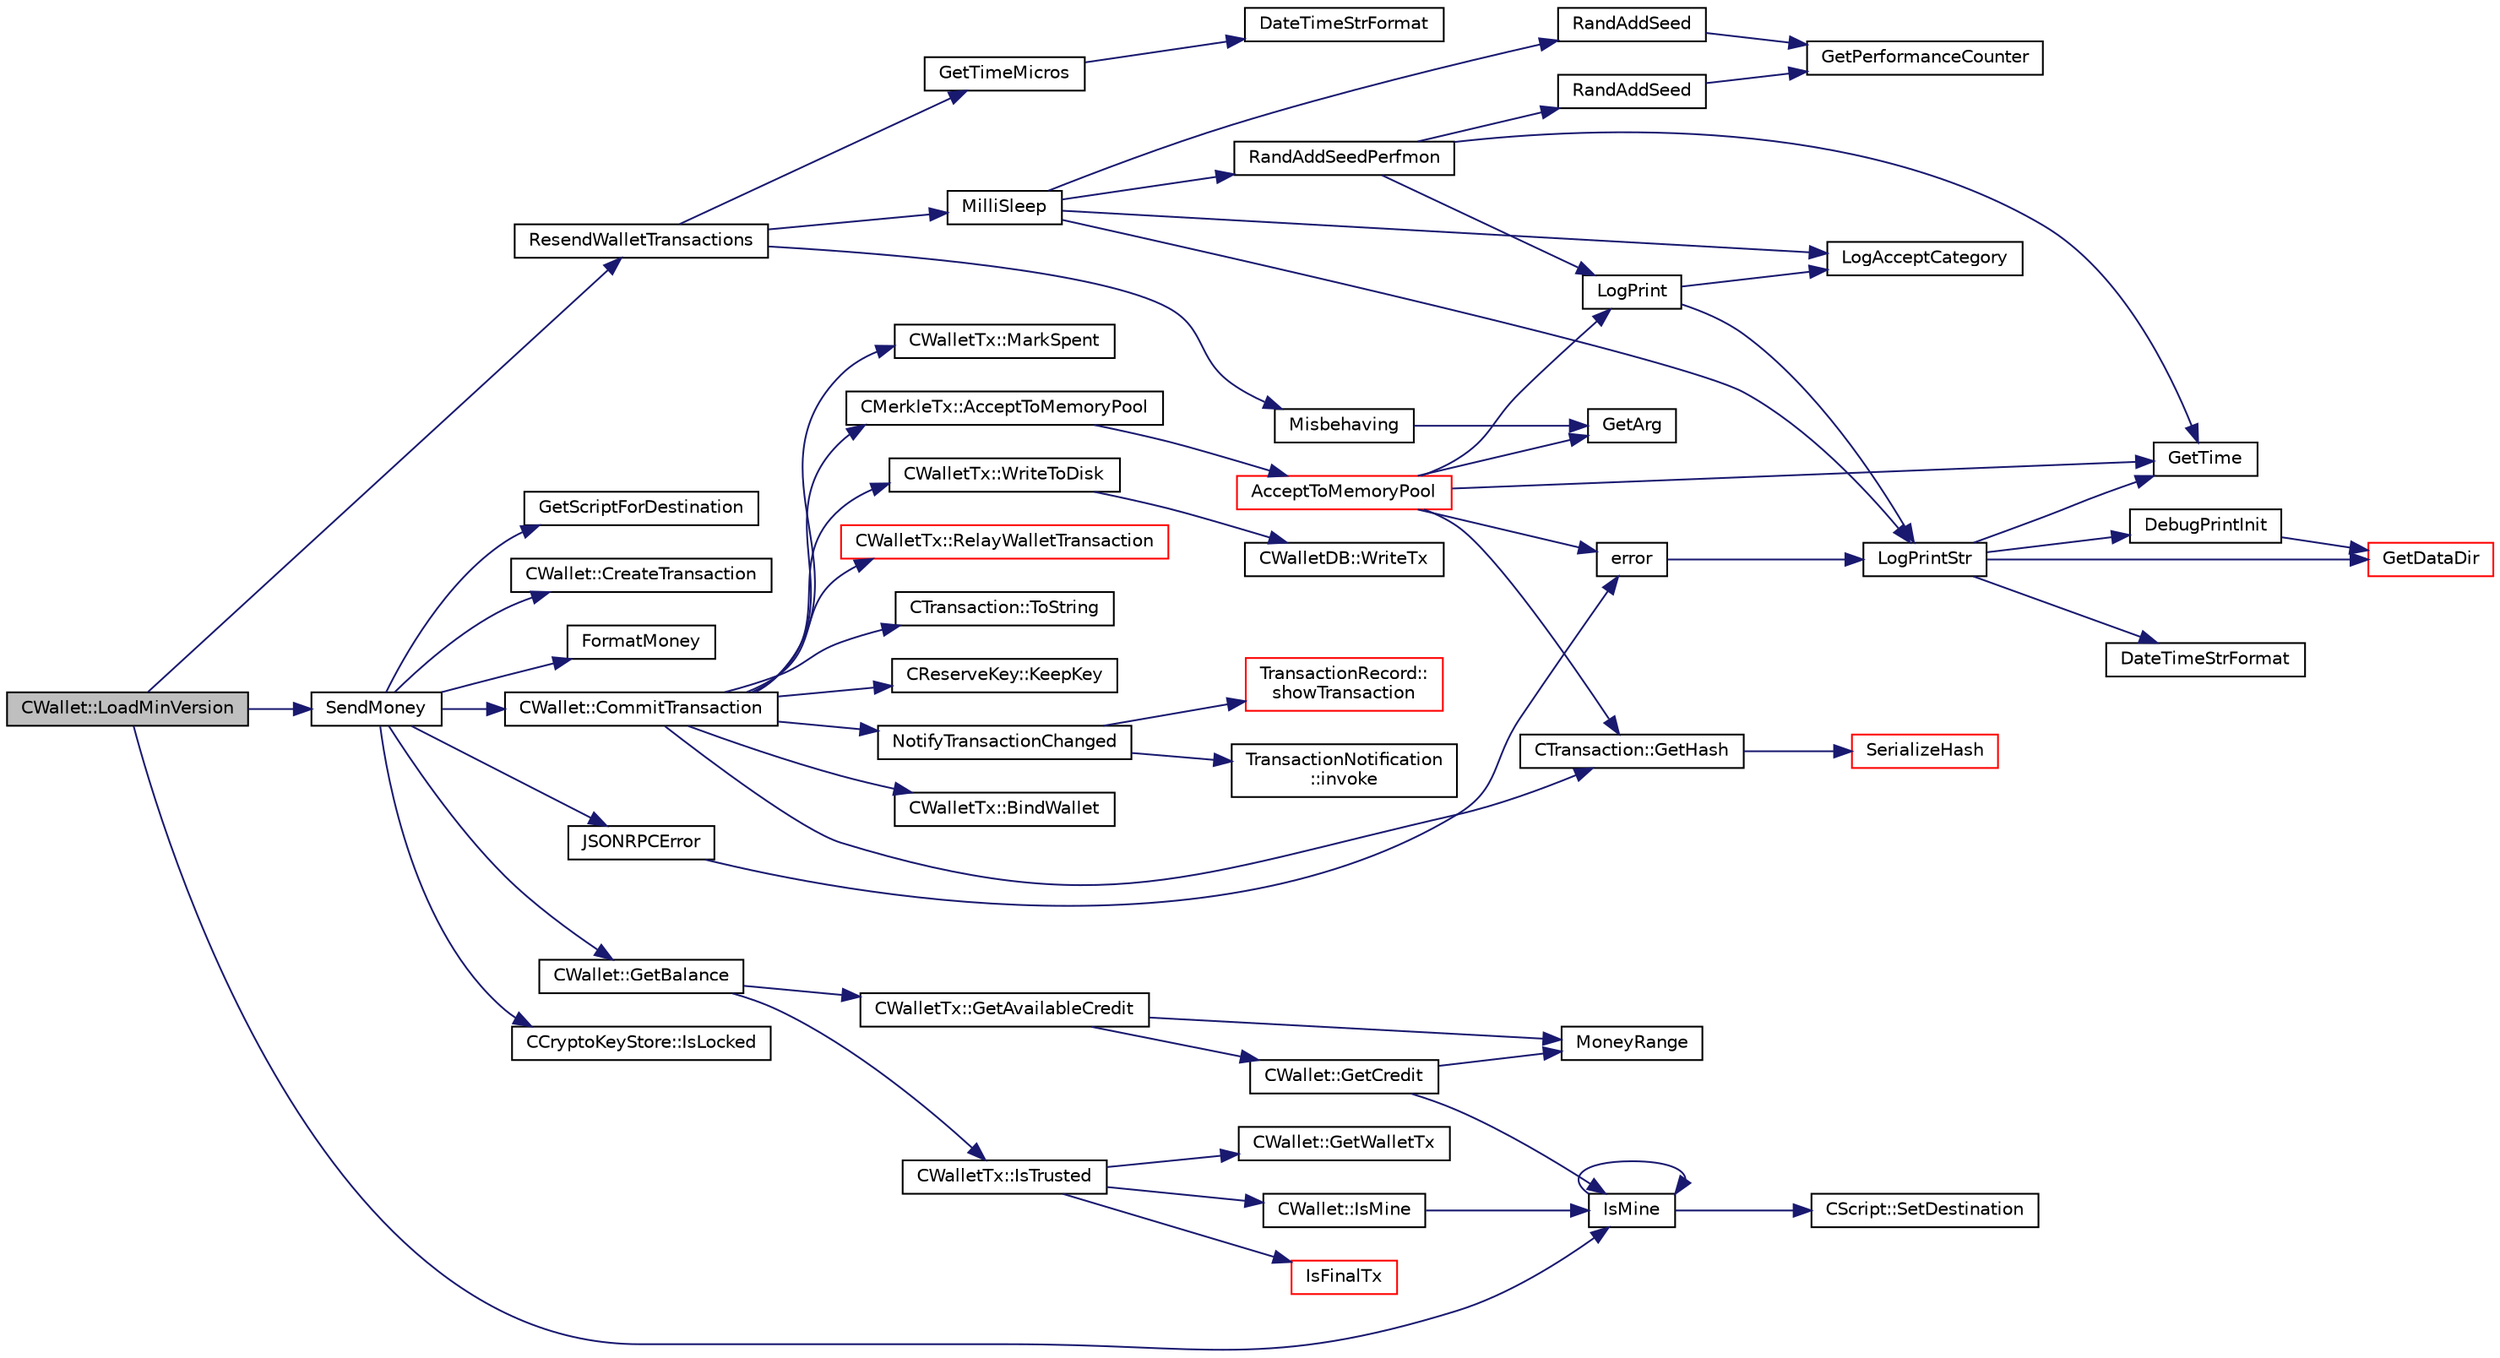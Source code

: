 digraph "CWallet::LoadMinVersion"
{
  edge [fontname="Helvetica",fontsize="10",labelfontname="Helvetica",labelfontsize="10"];
  node [fontname="Helvetica",fontsize="10",shape=record];
  rankdir="LR";
  Node2377 [label="CWallet::LoadMinVersion",height=0.2,width=0.4,color="black", fillcolor="grey75", style="filled", fontcolor="black"];
  Node2377 -> Node2378 [color="midnightblue",fontsize="10",style="solid",fontname="Helvetica"];
  Node2378 [label="ResendWalletTransactions",height=0.2,width=0.4,color="black", fillcolor="white", style="filled",URL="$df/d0a/main_8cpp.html#ac15123f662a13528a4ef95ddbd952bee",tooltip="Ask wallets to resend their transactions. "];
  Node2378 -> Node2379 [color="midnightblue",fontsize="10",style="solid",fontname="Helvetica"];
  Node2379 [label="MilliSleep",height=0.2,width=0.4,color="black", fillcolor="white", style="filled",URL="$d8/d3c/util_8h.html#ac635182d3e845eda4af4fa5ab31609da"];
  Node2379 -> Node2380 [color="midnightblue",fontsize="10",style="solid",fontname="Helvetica"];
  Node2380 [label="RandAddSeed",height=0.2,width=0.4,color="black", fillcolor="white", style="filled",URL="$d8/d3c/util_8h.html#ab699fbdf803610a4e2060fd87787f7e0"];
  Node2380 -> Node2381 [color="midnightblue",fontsize="10",style="solid",fontname="Helvetica"];
  Node2381 [label="GetPerformanceCounter",height=0.2,width=0.4,color="black", fillcolor="white", style="filled",URL="$d8/d3c/util_8h.html#acd4d9988b9bb3f31fddf72a34b2bc37f"];
  Node2379 -> Node2382 [color="midnightblue",fontsize="10",style="solid",fontname="Helvetica"];
  Node2382 [label="RandAddSeedPerfmon",height=0.2,width=0.4,color="black", fillcolor="white", style="filled",URL="$d8/d3c/util_8h.html#a786af12a87491f8dc24351d93b9833b6"];
  Node2382 -> Node2383 [color="midnightblue",fontsize="10",style="solid",fontname="Helvetica"];
  Node2383 [label="RandAddSeed",height=0.2,width=0.4,color="black", fillcolor="white", style="filled",URL="$df/d2d/util_8cpp.html#ab699fbdf803610a4e2060fd87787f7e0"];
  Node2383 -> Node2381 [color="midnightblue",fontsize="10",style="solid",fontname="Helvetica"];
  Node2382 -> Node2384 [color="midnightblue",fontsize="10",style="solid",fontname="Helvetica"];
  Node2384 [label="GetTime",height=0.2,width=0.4,color="black", fillcolor="white", style="filled",URL="$df/d2d/util_8cpp.html#a46fac5fba8ba905b5f9acb364f5d8c6f"];
  Node2382 -> Node2385 [color="midnightblue",fontsize="10",style="solid",fontname="Helvetica"];
  Node2385 [label="LogPrint",height=0.2,width=0.4,color="black", fillcolor="white", style="filled",URL="$d8/d3c/util_8h.html#aab1f837a2366f424bdc996fdf6352171"];
  Node2385 -> Node2386 [color="midnightblue",fontsize="10",style="solid",fontname="Helvetica"];
  Node2386 [label="LogAcceptCategory",height=0.2,width=0.4,color="black", fillcolor="white", style="filled",URL="$d8/d3c/util_8h.html#a343d2a13efe00125f78d25dafb0a8d98"];
  Node2385 -> Node2387 [color="midnightblue",fontsize="10",style="solid",fontname="Helvetica"];
  Node2387 [label="LogPrintStr",height=0.2,width=0.4,color="black", fillcolor="white", style="filled",URL="$d8/d3c/util_8h.html#afd4c3002b2797c0560adddb6af3ca1da"];
  Node2387 -> Node2388 [color="midnightblue",fontsize="10",style="solid",fontname="Helvetica"];
  Node2388 [label="DebugPrintInit",height=0.2,width=0.4,color="black", fillcolor="white", style="filled",URL="$df/d2d/util_8cpp.html#a751ff5f21d880737811136b5e0bcea12"];
  Node2388 -> Node2389 [color="midnightblue",fontsize="10",style="solid",fontname="Helvetica"];
  Node2389 [label="GetDataDir",height=0.2,width=0.4,color="red", fillcolor="white", style="filled",URL="$df/d2d/util_8cpp.html#ab83866a054745d4b30a3948a1b44beba"];
  Node2387 -> Node2389 [color="midnightblue",fontsize="10",style="solid",fontname="Helvetica"];
  Node2387 -> Node2394 [color="midnightblue",fontsize="10",style="solid",fontname="Helvetica"];
  Node2394 [label="DateTimeStrFormat",height=0.2,width=0.4,color="black", fillcolor="white", style="filled",URL="$df/d2d/util_8cpp.html#a749bc6776c8ec72d7c5e4dea56aee415"];
  Node2387 -> Node2384 [color="midnightblue",fontsize="10",style="solid",fontname="Helvetica"];
  Node2379 -> Node2386 [color="midnightblue",fontsize="10",style="solid",fontname="Helvetica"];
  Node2379 -> Node2387 [color="midnightblue",fontsize="10",style="solid",fontname="Helvetica"];
  Node2378 -> Node2395 [color="midnightblue",fontsize="10",style="solid",fontname="Helvetica"];
  Node2395 [label="GetTimeMicros",height=0.2,width=0.4,color="black", fillcolor="white", style="filled",URL="$d8/d3c/util_8h.html#a0c5a06b50cd805b1923552114494c029"];
  Node2395 -> Node2396 [color="midnightblue",fontsize="10",style="solid",fontname="Helvetica"];
  Node2396 [label="DateTimeStrFormat",height=0.2,width=0.4,color="black", fillcolor="white", style="filled",URL="$d8/d3c/util_8h.html#a749bc6776c8ec72d7c5e4dea56aee415"];
  Node2378 -> Node2397 [color="midnightblue",fontsize="10",style="solid",fontname="Helvetica"];
  Node2397 [label="Misbehaving",height=0.2,width=0.4,color="black", fillcolor="white", style="filled",URL="$df/d0a/main_8cpp.html#a387fdffa0ff52dde6b7d1c2991a9bdac",tooltip="Increase a node&#39;s misbehavior score. "];
  Node2397 -> Node2398 [color="midnightblue",fontsize="10",style="solid",fontname="Helvetica"];
  Node2398 [label="GetArg",height=0.2,width=0.4,color="black", fillcolor="white", style="filled",URL="$df/d2d/util_8cpp.html#a24f685720bf40370e5bd2a192ad50cd8",tooltip="Return string argument or default value. "];
  Node2377 -> Node2399 [color="midnightblue",fontsize="10",style="solid",fontname="Helvetica"];
  Node2399 [label="SendMoney",height=0.2,width=0.4,color="black", fillcolor="white", style="filled",URL="$d5/d6b/rpcstashedsend_8cpp.html#a49669702f73a24c1d1dc5a08d7c0785f"];
  Node2399 -> Node2400 [color="midnightblue",fontsize="10",style="solid",fontname="Helvetica"];
  Node2400 [label="JSONRPCError",height=0.2,width=0.4,color="black", fillcolor="white", style="filled",URL="$d2/d30/rpcprotocol_8cpp.html#a17b1bb111ab339efc951929834766039"];
  Node2400 -> Node2401 [color="midnightblue",fontsize="10",style="solid",fontname="Helvetica"];
  Node2401 [label="error",height=0.2,width=0.4,color="black", fillcolor="white", style="filled",URL="$d8/d3c/util_8h.html#af8985880cf4ef26df0a5aa2ffcb76662"];
  Node2401 -> Node2387 [color="midnightblue",fontsize="10",style="solid",fontname="Helvetica"];
  Node2399 -> Node2402 [color="midnightblue",fontsize="10",style="solid",fontname="Helvetica"];
  Node2402 [label="CWallet::GetBalance",height=0.2,width=0.4,color="black", fillcolor="white", style="filled",URL="$d2/de5/class_c_wallet.html#aa6522c2833bc0a84d216cf102b51ba05"];
  Node2402 -> Node2403 [color="midnightblue",fontsize="10",style="solid",fontname="Helvetica"];
  Node2403 [label="CWalletTx::IsTrusted",height=0.2,width=0.4,color="black", fillcolor="white", style="filled",URL="$d6/d53/class_c_wallet_tx.html#a71efb0d5b5def8ae00a1d74b8741bfcb"];
  Node2403 -> Node2404 [color="midnightblue",fontsize="10",style="solid",fontname="Helvetica"];
  Node2404 [label="IsFinalTx",height=0.2,width=0.4,color="red", fillcolor="white", style="filled",URL="$df/d0a/main_8cpp.html#adc332cd7ac94e639bb4239618341be19"];
  Node2403 -> Node2407 [color="midnightblue",fontsize="10",style="solid",fontname="Helvetica"];
  Node2407 [label="CWallet::GetWalletTx",height=0.2,width=0.4,color="black", fillcolor="white", style="filled",URL="$d2/de5/class_c_wallet.html#ac496716bb889a5934fa27398aeb2330a"];
  Node2403 -> Node2408 [color="midnightblue",fontsize="10",style="solid",fontname="Helvetica"];
  Node2408 [label="CWallet::IsMine",height=0.2,width=0.4,color="black", fillcolor="white", style="filled",URL="$d2/de5/class_c_wallet.html#a4eada57edc1c443564b8cc9b853d955c"];
  Node2408 -> Node2409 [color="midnightblue",fontsize="10",style="solid",fontname="Helvetica"];
  Node2409 [label="IsMine",height=0.2,width=0.4,color="black", fillcolor="white", style="filled",URL="$dd/d0f/script_8cpp.html#adc59cf67d903c1ba1ef225561b85bfce"];
  Node2409 -> Node2410 [color="midnightblue",fontsize="10",style="solid",fontname="Helvetica"];
  Node2410 [label="CScript::SetDestination",height=0.2,width=0.4,color="black", fillcolor="white", style="filled",URL="$d9/d4b/class_c_script.html#ad1b5a9077241aa06116040c4f1b7c31e"];
  Node2409 -> Node2409 [color="midnightblue",fontsize="10",style="solid",fontname="Helvetica"];
  Node2402 -> Node2411 [color="midnightblue",fontsize="10",style="solid",fontname="Helvetica"];
  Node2411 [label="CWalletTx::GetAvailableCredit",height=0.2,width=0.4,color="black", fillcolor="white", style="filled",URL="$d6/d53/class_c_wallet_tx.html#af3c82ba365c720dd3d929b86bf432ef6"];
  Node2411 -> Node2412 [color="midnightblue",fontsize="10",style="solid",fontname="Helvetica"];
  Node2412 [label="CWallet::GetCredit",height=0.2,width=0.4,color="black", fillcolor="white", style="filled",URL="$d2/de5/class_c_wallet.html#aa60b69c7d4ea6063ed83b13d7c6fe695"];
  Node2412 -> Node2413 [color="midnightblue",fontsize="10",style="solid",fontname="Helvetica"];
  Node2413 [label="MoneyRange",height=0.2,width=0.4,color="black", fillcolor="white", style="filled",URL="$dd/d2f/amount_8h.html#a12db56a9a1c931941f0943ecbb278aae"];
  Node2412 -> Node2409 [color="midnightblue",fontsize="10",style="solid",fontname="Helvetica"];
  Node2411 -> Node2413 [color="midnightblue",fontsize="10",style="solid",fontname="Helvetica"];
  Node2399 -> Node2414 [color="midnightblue",fontsize="10",style="solid",fontname="Helvetica"];
  Node2414 [label="CCryptoKeyStore::IsLocked",height=0.2,width=0.4,color="black", fillcolor="white", style="filled",URL="$db/dad/class_c_crypto_key_store.html#a52919fa284a3aa10f1b4bd6018b6dbee"];
  Node2399 -> Node2415 [color="midnightblue",fontsize="10",style="solid",fontname="Helvetica"];
  Node2415 [label="GetScriptForDestination",height=0.2,width=0.4,color="black", fillcolor="white", style="filled",URL="$dd/d0f/script_8cpp.html#ae40f28d3b46c21033f6ee1f1200d0321"];
  Node2399 -> Node2416 [color="midnightblue",fontsize="10",style="solid",fontname="Helvetica"];
  Node2416 [label="CWallet::CreateTransaction",height=0.2,width=0.4,color="black", fillcolor="white", style="filled",URL="$d2/de5/class_c_wallet.html#ad4f28aa4693c0d77a902b3b18de73d32"];
  Node2399 -> Node2417 [color="midnightblue",fontsize="10",style="solid",fontname="Helvetica"];
  Node2417 [label="FormatMoney",height=0.2,width=0.4,color="black", fillcolor="white", style="filled",URL="$df/d2d/util_8cpp.html#a3293aaba439017a99a494cbf39fb5681"];
  Node2399 -> Node2418 [color="midnightblue",fontsize="10",style="solid",fontname="Helvetica"];
  Node2418 [label="CWallet::CommitTransaction",height=0.2,width=0.4,color="black", fillcolor="white", style="filled",URL="$d2/de5/class_c_wallet.html#aa13fbeaebd271f910a54cc5b82d73fde"];
  Node2418 -> Node2419 [color="midnightblue",fontsize="10",style="solid",fontname="Helvetica"];
  Node2419 [label="CTransaction::ToString",height=0.2,width=0.4,color="black", fillcolor="white", style="filled",URL="$df/d43/class_c_transaction.html#a80370923c3ac828de68919295d5d0659"];
  Node2418 -> Node2420 [color="midnightblue",fontsize="10",style="solid",fontname="Helvetica"];
  Node2420 [label="CReserveKey::KeepKey",height=0.2,width=0.4,color="black", fillcolor="white", style="filled",URL="$d3/d65/class_c_reserve_key.html#a493d06f41ca9571f2a42c8581a3952d8"];
  Node2418 -> Node2421 [color="midnightblue",fontsize="10",style="solid",fontname="Helvetica"];
  Node2421 [label="CWalletTx::BindWallet",height=0.2,width=0.4,color="black", fillcolor="white", style="filled",URL="$d6/d53/class_c_wallet_tx.html#ab0ee7347584bff886dc24b9f63ff023c"];
  Node2418 -> Node2422 [color="midnightblue",fontsize="10",style="solid",fontname="Helvetica"];
  Node2422 [label="CWalletTx::MarkSpent",height=0.2,width=0.4,color="black", fillcolor="white", style="filled",URL="$d6/d53/class_c_wallet_tx.html#af2fc13459e324ad2b3f7c9914d86e7c8"];
  Node2418 -> Node2423 [color="midnightblue",fontsize="10",style="solid",fontname="Helvetica"];
  Node2423 [label="CWalletTx::WriteToDisk",height=0.2,width=0.4,color="black", fillcolor="white", style="filled",URL="$d6/d53/class_c_wallet_tx.html#ada0e71d717dd360faf047de54eef4942"];
  Node2423 -> Node2424 [color="midnightblue",fontsize="10",style="solid",fontname="Helvetica"];
  Node2424 [label="CWalletDB::WriteTx",height=0.2,width=0.4,color="black", fillcolor="white", style="filled",URL="$d4/d90/class_c_wallet_d_b.html#a76d2ca02898221ab66df5d5f7491164e"];
  Node2418 -> Node2425 [color="midnightblue",fontsize="10",style="solid",fontname="Helvetica"];
  Node2425 [label="NotifyTransactionChanged",height=0.2,width=0.4,color="black", fillcolor="white", style="filled",URL="$d7/d6a/transactiontablemodel_8cpp.html#a07e9dfe08b758569cb80c2558979c164"];
  Node2425 -> Node2426 [color="midnightblue",fontsize="10",style="solid",fontname="Helvetica"];
  Node2426 [label="TransactionRecord::\lshowTransaction",height=0.2,width=0.4,color="red", fillcolor="white", style="filled",URL="$d1/da7/class_transaction_record.html#a5ad1d1af4bec5b15a624b7a451e8cdbf",tooltip="Decompose CWallet transaction to model transaction records. "];
  Node2425 -> Node2548 [color="midnightblue",fontsize="10",style="solid",fontname="Helvetica"];
  Node2548 [label="TransactionNotification\l::invoke",height=0.2,width=0.4,color="black", fillcolor="white", style="filled",URL="$d6/d80/struct_transaction_notification.html#a6351a5b93f908a2df2e854e08178edb3"];
  Node2418 -> Node2454 [color="midnightblue",fontsize="10",style="solid",fontname="Helvetica"];
  Node2454 [label="CTransaction::GetHash",height=0.2,width=0.4,color="black", fillcolor="white", style="filled",URL="$df/d43/class_c_transaction.html#a0b46d80e82ca324e82c2ce3fc1492bfa"];
  Node2454 -> Node2455 [color="midnightblue",fontsize="10",style="solid",fontname="Helvetica"];
  Node2455 [label="SerializeHash",height=0.2,width=0.4,color="red", fillcolor="white", style="filled",URL="$db/dfb/hash_8h.html#a6de694e43f17c62025c6883965b65e63"];
  Node2418 -> Node2549 [color="midnightblue",fontsize="10",style="solid",fontname="Helvetica"];
  Node2549 [label="CMerkleTx::AcceptToMemoryPool",height=0.2,width=0.4,color="black", fillcolor="white", style="filled",URL="$d1/dff/class_c_merkle_tx.html#a61126e811a53b941b3efdf5a4e83db90"];
  Node2549 -> Node2550 [color="midnightblue",fontsize="10",style="solid",fontname="Helvetica"];
  Node2550 [label="AcceptToMemoryPool",height=0.2,width=0.4,color="red", fillcolor="white", style="filled",URL="$df/d0a/main_8cpp.html#a07799013ae532c6cb1ec11b02f096990",tooltip="(try to) add transaction to memory pool "];
  Node2550 -> Node2401 [color="midnightblue",fontsize="10",style="solid",fontname="Helvetica"];
  Node2550 -> Node2454 [color="midnightblue",fontsize="10",style="solid",fontname="Helvetica"];
  Node2550 -> Node2384 [color="midnightblue",fontsize="10",style="solid",fontname="Helvetica"];
  Node2550 -> Node2398 [color="midnightblue",fontsize="10",style="solid",fontname="Helvetica"];
  Node2550 -> Node2385 [color="midnightblue",fontsize="10",style="solid",fontname="Helvetica"];
  Node2418 -> Node2551 [color="midnightblue",fontsize="10",style="solid",fontname="Helvetica"];
  Node2551 [label="CWalletTx::RelayWalletTransaction",height=0.2,width=0.4,color="red", fillcolor="white", style="filled",URL="$d6/d53/class_c_wallet_tx.html#aec8c50f3fcde27525485b6cd4a4e19b5"];
  Node2377 -> Node2409 [color="midnightblue",fontsize="10",style="solid",fontname="Helvetica"];
}
